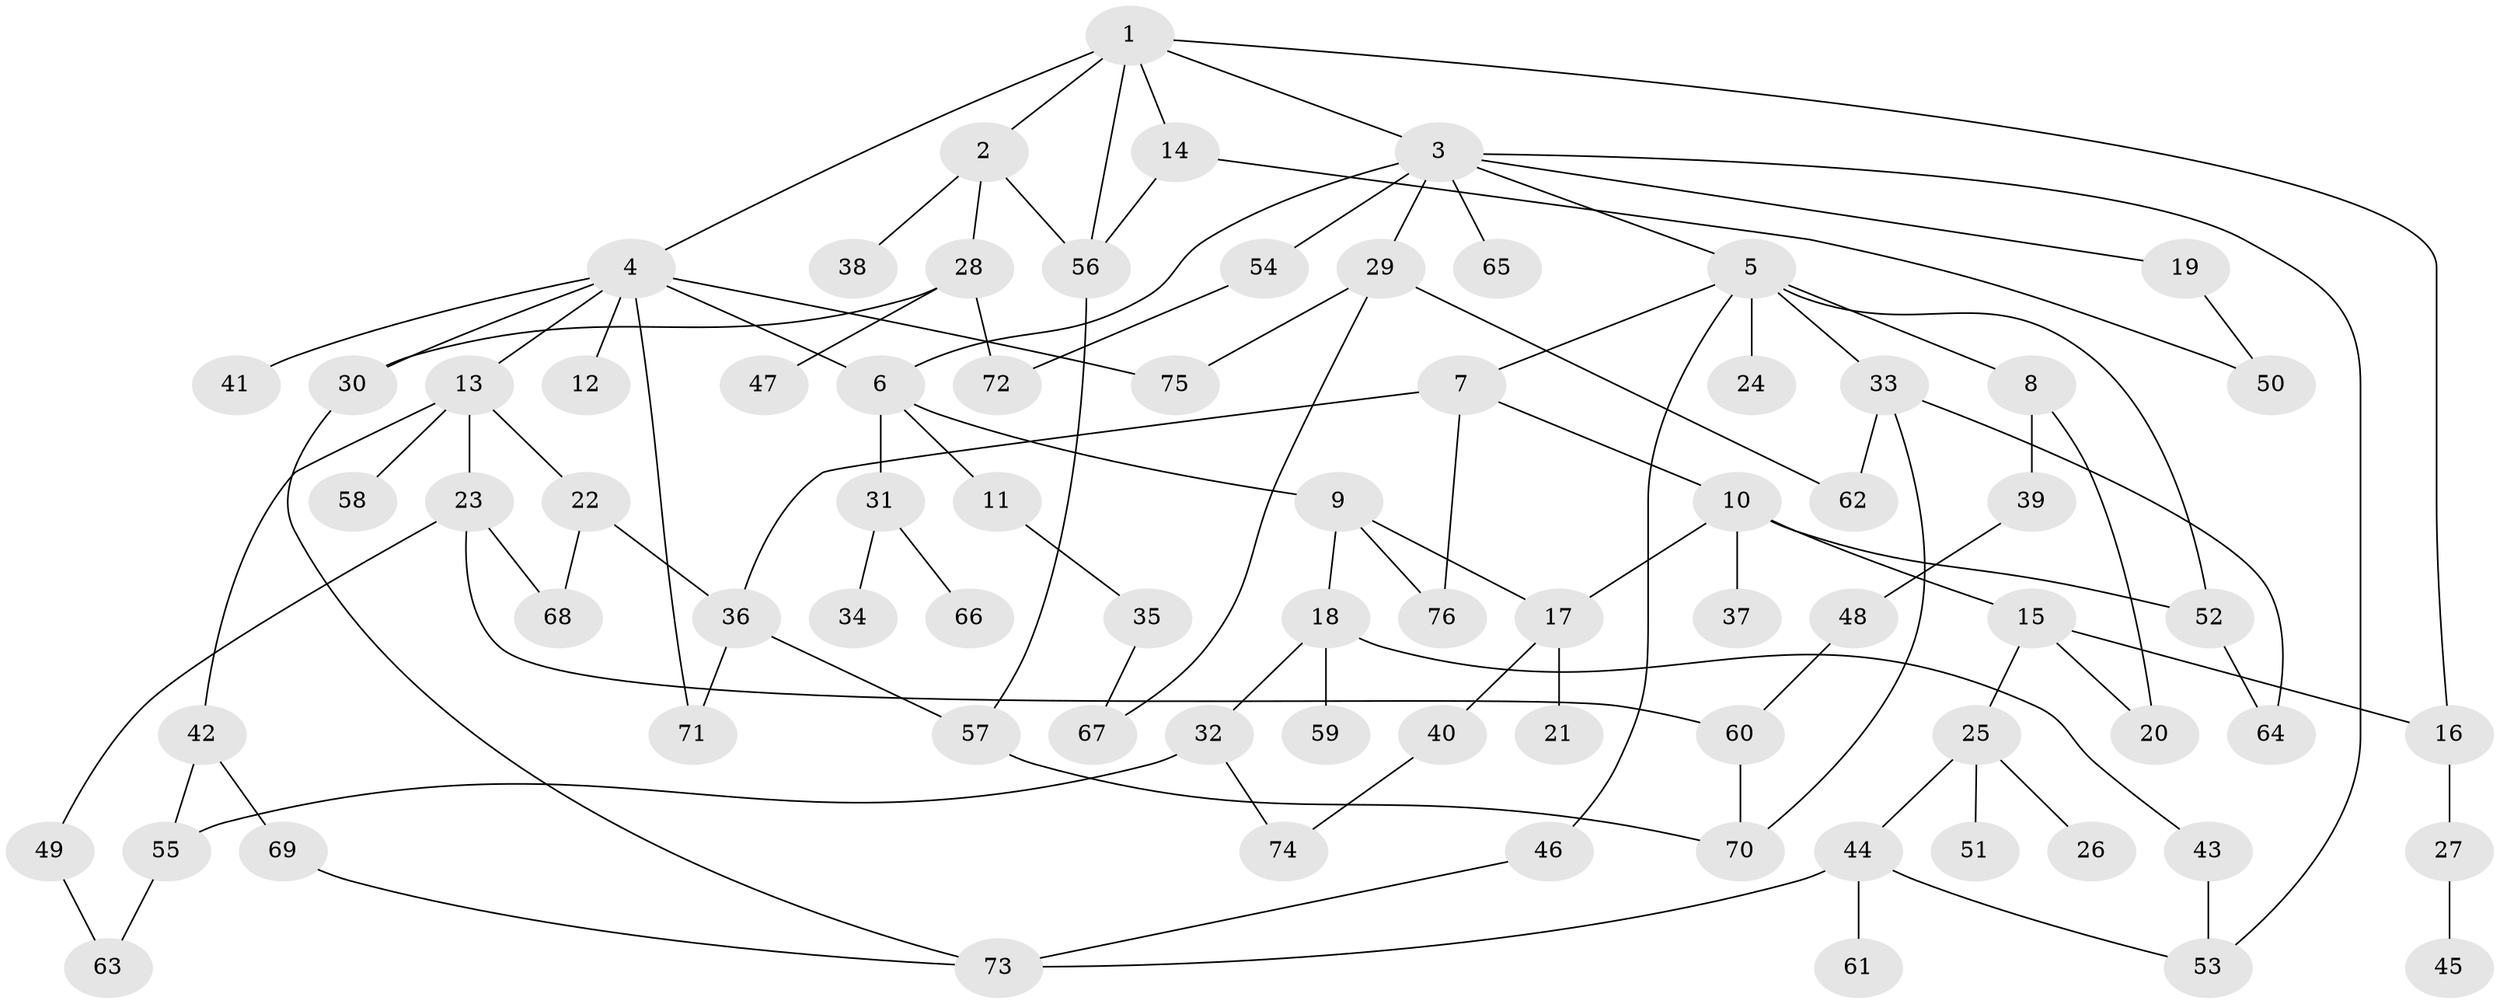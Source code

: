 // coarse degree distribution, {8: 0.041666666666666664, 2: 0.16666666666666666, 10: 0.041666666666666664, 5: 0.08333333333333333, 3: 0.3333333333333333, 4: 0.25, 1: 0.08333333333333333}
// Generated by graph-tools (version 1.1) at 2025/48/03/04/25 22:48:40]
// undirected, 76 vertices, 105 edges
graph export_dot {
  node [color=gray90,style=filled];
  1;
  2;
  3;
  4;
  5;
  6;
  7;
  8;
  9;
  10;
  11;
  12;
  13;
  14;
  15;
  16;
  17;
  18;
  19;
  20;
  21;
  22;
  23;
  24;
  25;
  26;
  27;
  28;
  29;
  30;
  31;
  32;
  33;
  34;
  35;
  36;
  37;
  38;
  39;
  40;
  41;
  42;
  43;
  44;
  45;
  46;
  47;
  48;
  49;
  50;
  51;
  52;
  53;
  54;
  55;
  56;
  57;
  58;
  59;
  60;
  61;
  62;
  63;
  64;
  65;
  66;
  67;
  68;
  69;
  70;
  71;
  72;
  73;
  74;
  75;
  76;
  1 -- 2;
  1 -- 3;
  1 -- 4;
  1 -- 14;
  1 -- 16;
  1 -- 56;
  2 -- 28;
  2 -- 38;
  2 -- 56;
  3 -- 5;
  3 -- 6;
  3 -- 19;
  3 -- 29;
  3 -- 53;
  3 -- 54;
  3 -- 65;
  4 -- 12;
  4 -- 13;
  4 -- 30;
  4 -- 41;
  4 -- 75;
  4 -- 71;
  4 -- 6;
  5 -- 7;
  5 -- 8;
  5 -- 24;
  5 -- 33;
  5 -- 46;
  5 -- 52;
  6 -- 9;
  6 -- 11;
  6 -- 31;
  7 -- 10;
  7 -- 36;
  7 -- 76;
  8 -- 39;
  8 -- 20;
  9 -- 17;
  9 -- 18;
  9 -- 76;
  10 -- 15;
  10 -- 37;
  10 -- 17;
  10 -- 52;
  11 -- 35;
  13 -- 22;
  13 -- 23;
  13 -- 42;
  13 -- 58;
  14 -- 50;
  14 -- 56;
  15 -- 20;
  15 -- 25;
  15 -- 16;
  16 -- 27;
  17 -- 21;
  17 -- 40;
  18 -- 32;
  18 -- 43;
  18 -- 59;
  19 -- 50;
  22 -- 36;
  22 -- 68;
  23 -- 49;
  23 -- 60;
  23 -- 68;
  25 -- 26;
  25 -- 44;
  25 -- 51;
  27 -- 45;
  28 -- 47;
  28 -- 72;
  28 -- 30;
  29 -- 62;
  29 -- 67;
  29 -- 75;
  30 -- 73;
  31 -- 34;
  31 -- 66;
  32 -- 55;
  32 -- 74;
  33 -- 70;
  33 -- 64;
  33 -- 62;
  35 -- 67;
  36 -- 71;
  36 -- 57;
  39 -- 48;
  40 -- 74;
  42 -- 69;
  42 -- 55;
  43 -- 53;
  44 -- 61;
  44 -- 73;
  44 -- 53;
  46 -- 73;
  48 -- 60;
  49 -- 63;
  52 -- 64;
  54 -- 72;
  55 -- 63;
  56 -- 57;
  57 -- 70;
  60 -- 70;
  69 -- 73;
}
